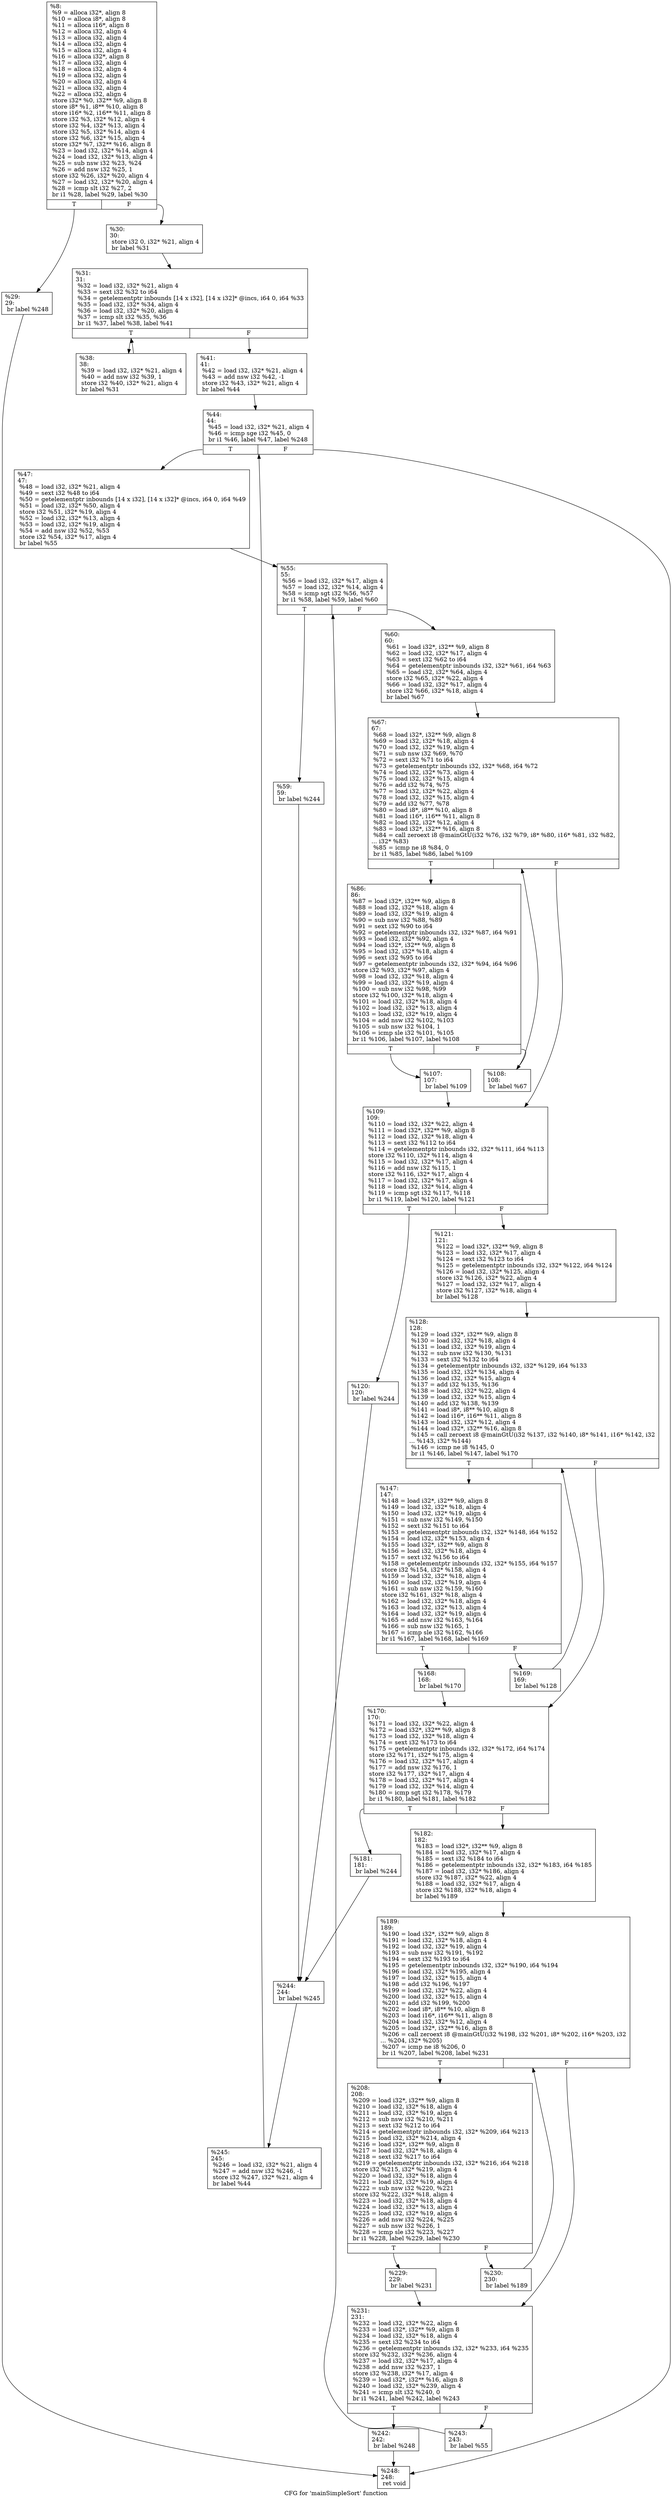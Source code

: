 digraph "CFG for 'mainSimpleSort' function" {
	label="CFG for 'mainSimpleSort' function";

	Node0xd28200 [shape=record,label="{%8:\l  %9 = alloca i32*, align 8\l  %10 = alloca i8*, align 8\l  %11 = alloca i16*, align 8\l  %12 = alloca i32, align 4\l  %13 = alloca i32, align 4\l  %14 = alloca i32, align 4\l  %15 = alloca i32, align 4\l  %16 = alloca i32*, align 8\l  %17 = alloca i32, align 4\l  %18 = alloca i32, align 4\l  %19 = alloca i32, align 4\l  %20 = alloca i32, align 4\l  %21 = alloca i32, align 4\l  %22 = alloca i32, align 4\l  store i32* %0, i32** %9, align 8\l  store i8* %1, i8** %10, align 8\l  store i16* %2, i16** %11, align 8\l  store i32 %3, i32* %12, align 4\l  store i32 %4, i32* %13, align 4\l  store i32 %5, i32* %14, align 4\l  store i32 %6, i32* %15, align 4\l  store i32* %7, i32** %16, align 8\l  %23 = load i32, i32* %14, align 4\l  %24 = load i32, i32* %13, align 4\l  %25 = sub nsw i32 %23, %24\l  %26 = add nsw i32 %25, 1\l  store i32 %26, i32* %20, align 4\l  %27 = load i32, i32* %20, align 4\l  %28 = icmp slt i32 %27, 2\l  br i1 %28, label %29, label %30\l|{<s0>T|<s1>F}}"];
	Node0xd28200:s0 -> Node0xd28010;
	Node0xd28200:s1 -> Node0xd28eb0;
	Node0xd28010 [shape=record,label="{%29:\l29:                                               \l  br label %248\l}"];
	Node0xd28010 -> Node0xd28f00;
	Node0xd28eb0 [shape=record,label="{%30:\l30:                                               \l  store i32 0, i32* %21, align 4\l  br label %31\l}"];
	Node0xd28eb0 -> Node0xd29030;
	Node0xd29030 [shape=record,label="{%31:\l31:                                               \l  %32 = load i32, i32* %21, align 4\l  %33 = sext i32 %32 to i64\l  %34 = getelementptr inbounds [14 x i32], [14 x i32]* @incs, i64 0, i64 %33\l  %35 = load i32, i32* %34, align 4\l  %36 = load i32, i32* %20, align 4\l  %37 = icmp slt i32 %35, %36\l  br i1 %37, label %38, label %41\l|{<s0>T|<s1>F}}"];
	Node0xd29030:s0 -> Node0xd29370;
	Node0xd29030:s1 -> Node0xd293c0;
	Node0xd29370 [shape=record,label="{%38:\l38:                                               \l  %39 = load i32, i32* %21, align 4\l  %40 = add nsw i32 %39, 1\l  store i32 %40, i32* %21, align 4\l  br label %31\l}"];
	Node0xd29370 -> Node0xd29030;
	Node0xd293c0 [shape=record,label="{%41:\l41:                                               \l  %42 = load i32, i32* %21, align 4\l  %43 = add nsw i32 %42, -1\l  store i32 %43, i32* %21, align 4\l  br label %44\l}"];
	Node0xd293c0 -> Node0xd297a0;
	Node0xd297a0 [shape=record,label="{%44:\l44:                                               \l  %45 = load i32, i32* %21, align 4\l  %46 = icmp sge i32 %45, 0\l  br i1 %46, label %47, label %248\l|{<s0>T|<s1>F}}"];
	Node0xd297a0:s0 -> Node0xd29920;
	Node0xd297a0:s1 -> Node0xd28f00;
	Node0xd29920 [shape=record,label="{%47:\l47:                                               \l  %48 = load i32, i32* %21, align 4\l  %49 = sext i32 %48 to i64\l  %50 = getelementptr inbounds [14 x i32], [14 x i32]* @incs, i64 0, i64 %49\l  %51 = load i32, i32* %50, align 4\l  store i32 %51, i32* %19, align 4\l  %52 = load i32, i32* %13, align 4\l  %53 = load i32, i32* %19, align 4\l  %54 = add nsw i32 %52, %53\l  store i32 %54, i32* %17, align 4\l  br label %55\l}"];
	Node0xd29920 -> Node0xd29df0;
	Node0xd29df0 [shape=record,label="{%55:\l55:                                               \l  %56 = load i32, i32* %17, align 4\l  %57 = load i32, i32* %14, align 4\l  %58 = icmp sgt i32 %56, %57\l  br i1 %58, label %59, label %60\l|{<s0>T|<s1>F}}"];
	Node0xd29df0:s0 -> Node0xd29fd0;
	Node0xd29df0:s1 -> Node0xd2c330;
	Node0xd29fd0 [shape=record,label="{%59:\l59:                                               \l  br label %244\l}"];
	Node0xd29fd0 -> Node0xd2c410;
	Node0xd2c330 [shape=record,label="{%60:\l60:                                               \l  %61 = load i32*, i32** %9, align 8\l  %62 = load i32, i32* %17, align 4\l  %63 = sext i32 %62 to i64\l  %64 = getelementptr inbounds i32, i32* %61, i64 %63\l  %65 = load i32, i32* %64, align 4\l  store i32 %65, i32* %22, align 4\l  %66 = load i32, i32* %17, align 4\l  store i32 %66, i32* %18, align 4\l  br label %67\l}"];
	Node0xd2c330 -> Node0xd2c820;
	Node0xd2c820 [shape=record,label="{%67:\l67:                                               \l  %68 = load i32*, i32** %9, align 8\l  %69 = load i32, i32* %18, align 4\l  %70 = load i32, i32* %19, align 4\l  %71 = sub nsw i32 %69, %70\l  %72 = sext i32 %71 to i64\l  %73 = getelementptr inbounds i32, i32* %68, i64 %72\l  %74 = load i32, i32* %73, align 4\l  %75 = load i32, i32* %15, align 4\l  %76 = add i32 %74, %75\l  %77 = load i32, i32* %22, align 4\l  %78 = load i32, i32* %15, align 4\l  %79 = add i32 %77, %78\l  %80 = load i8*, i8** %10, align 8\l  %81 = load i16*, i16** %11, align 8\l  %82 = load i32, i32* %12, align 4\l  %83 = load i32*, i32** %16, align 8\l  %84 = call zeroext i8 @mainGtU(i32 %76, i32 %79, i8* %80, i16* %81, i32 %82,\l... i32* %83)\l  %85 = icmp ne i8 %84, 0\l  br i1 %85, label %86, label %109\l|{<s0>T|<s1>F}}"];
	Node0xd2c820:s0 -> Node0xa46f40;
	Node0xd2c820:s1 -> Node0xa46f90;
	Node0xa46f40 [shape=record,label="{%86:\l86:                                               \l  %87 = load i32*, i32** %9, align 8\l  %88 = load i32, i32* %18, align 4\l  %89 = load i32, i32* %19, align 4\l  %90 = sub nsw i32 %88, %89\l  %91 = sext i32 %90 to i64\l  %92 = getelementptr inbounds i32, i32* %87, i64 %91\l  %93 = load i32, i32* %92, align 4\l  %94 = load i32*, i32** %9, align 8\l  %95 = load i32, i32* %18, align 4\l  %96 = sext i32 %95 to i64\l  %97 = getelementptr inbounds i32, i32* %94, i64 %96\l  store i32 %93, i32* %97, align 4\l  %98 = load i32, i32* %18, align 4\l  %99 = load i32, i32* %19, align 4\l  %100 = sub nsw i32 %98, %99\l  store i32 %100, i32* %18, align 4\l  %101 = load i32, i32* %18, align 4\l  %102 = load i32, i32* %13, align 4\l  %103 = load i32, i32* %19, align 4\l  %104 = add nsw i32 %102, %103\l  %105 = sub nsw i32 %104, 1\l  %106 = icmp sle i32 %101, %105\l  br i1 %106, label %107, label %108\l|{<s0>T|<s1>F}}"];
	Node0xa46f40:s0 -> Node0xa479c0;
	Node0xa46f40:s1 -> Node0xa47a10;
	Node0xa479c0 [shape=record,label="{%107:\l107:                                              \l  br label %109\l}"];
	Node0xa479c0 -> Node0xa46f90;
	Node0xa47a10 [shape=record,label="{%108:\l108:                                              \l  br label %67\l}"];
	Node0xa47a10 -> Node0xd2c820;
	Node0xa46f90 [shape=record,label="{%109:\l109:                                              \l  %110 = load i32, i32* %22, align 4\l  %111 = load i32*, i32** %9, align 8\l  %112 = load i32, i32* %18, align 4\l  %113 = sext i32 %112 to i64\l  %114 = getelementptr inbounds i32, i32* %111, i64 %113\l  store i32 %110, i32* %114, align 4\l  %115 = load i32, i32* %17, align 4\l  %116 = add nsw i32 %115, 1\l  store i32 %116, i32* %17, align 4\l  %117 = load i32, i32* %17, align 4\l  %118 = load i32, i32* %14, align 4\l  %119 = icmp sgt i32 %117, %118\l  br i1 %119, label %120, label %121\l|{<s0>T|<s1>F}}"];
	Node0xa46f90:s0 -> Node0xd2f3c0;
	Node0xa46f90:s1 -> Node0xd2f410;
	Node0xd2f3c0 [shape=record,label="{%120:\l120:                                              \l  br label %244\l}"];
	Node0xd2f3c0 -> Node0xd2c410;
	Node0xd2f410 [shape=record,label="{%121:\l121:                                              \l  %122 = load i32*, i32** %9, align 8\l  %123 = load i32, i32* %17, align 4\l  %124 = sext i32 %123 to i64\l  %125 = getelementptr inbounds i32, i32* %122, i64 %124\l  %126 = load i32, i32* %125, align 4\l  store i32 %126, i32* %22, align 4\l  %127 = load i32, i32* %17, align 4\l  store i32 %127, i32* %18, align 4\l  br label %128\l}"];
	Node0xd2f410 -> Node0xd2f8b0;
	Node0xd2f8b0 [shape=record,label="{%128:\l128:                                              \l  %129 = load i32*, i32** %9, align 8\l  %130 = load i32, i32* %18, align 4\l  %131 = load i32, i32* %19, align 4\l  %132 = sub nsw i32 %130, %131\l  %133 = sext i32 %132 to i64\l  %134 = getelementptr inbounds i32, i32* %129, i64 %133\l  %135 = load i32, i32* %134, align 4\l  %136 = load i32, i32* %15, align 4\l  %137 = add i32 %135, %136\l  %138 = load i32, i32* %22, align 4\l  %139 = load i32, i32* %15, align 4\l  %140 = add i32 %138, %139\l  %141 = load i8*, i8** %10, align 8\l  %142 = load i16*, i16** %11, align 8\l  %143 = load i32, i32* %12, align 4\l  %144 = load i32*, i32** %16, align 8\l  %145 = call zeroext i8 @mainGtU(i32 %137, i32 %140, i8* %141, i16* %142, i32\l... %143, i32* %144)\l  %146 = icmp ne i8 %145, 0\l  br i1 %146, label %147, label %170\l|{<s0>T|<s1>F}}"];
	Node0xd2f8b0:s0 -> Node0xd30980;
	Node0xd2f8b0:s1 -> Node0xd309d0;
	Node0xd30980 [shape=record,label="{%147:\l147:                                              \l  %148 = load i32*, i32** %9, align 8\l  %149 = load i32, i32* %18, align 4\l  %150 = load i32, i32* %19, align 4\l  %151 = sub nsw i32 %149, %150\l  %152 = sext i32 %151 to i64\l  %153 = getelementptr inbounds i32, i32* %148, i64 %152\l  %154 = load i32, i32* %153, align 4\l  %155 = load i32*, i32** %9, align 8\l  %156 = load i32, i32* %18, align 4\l  %157 = sext i32 %156 to i64\l  %158 = getelementptr inbounds i32, i32* %155, i64 %157\l  store i32 %154, i32* %158, align 4\l  %159 = load i32, i32* %18, align 4\l  %160 = load i32, i32* %19, align 4\l  %161 = sub nsw i32 %159, %160\l  store i32 %161, i32* %18, align 4\l  %162 = load i32, i32* %18, align 4\l  %163 = load i32, i32* %13, align 4\l  %164 = load i32, i32* %19, align 4\l  %165 = add nsw i32 %163, %164\l  %166 = sub nsw i32 %165, 1\l  %167 = icmp sle i32 %162, %166\l  br i1 %167, label %168, label %169\l|{<s0>T|<s1>F}}"];
	Node0xd30980:s0 -> Node0xd313c0;
	Node0xd30980:s1 -> Node0xd31410;
	Node0xd313c0 [shape=record,label="{%168:\l168:                                              \l  br label %170\l}"];
	Node0xd313c0 -> Node0xd309d0;
	Node0xd31410 [shape=record,label="{%169:\l169:                                              \l  br label %128\l}"];
	Node0xd31410 -> Node0xd2f8b0;
	Node0xd309d0 [shape=record,label="{%170:\l170:                                              \l  %171 = load i32, i32* %22, align 4\l  %172 = load i32*, i32** %9, align 8\l  %173 = load i32, i32* %18, align 4\l  %174 = sext i32 %173 to i64\l  %175 = getelementptr inbounds i32, i32* %172, i64 %174\l  store i32 %171, i32* %175, align 4\l  %176 = load i32, i32* %17, align 4\l  %177 = add nsw i32 %176, 1\l  store i32 %177, i32* %17, align 4\l  %178 = load i32, i32* %17, align 4\l  %179 = load i32, i32* %14, align 4\l  %180 = icmp sgt i32 %178, %179\l  br i1 %180, label %181, label %182\l|{<s0>T|<s1>F}}"];
	Node0xd309d0:s0 -> Node0xd31ab0;
	Node0xd309d0:s1 -> Node0xd31b00;
	Node0xd31ab0 [shape=record,label="{%181:\l181:                                              \l  br label %244\l}"];
	Node0xd31ab0 -> Node0xd2c410;
	Node0xd31b00 [shape=record,label="{%182:\l182:                                              \l  %183 = load i32*, i32** %9, align 8\l  %184 = load i32, i32* %17, align 4\l  %185 = sext i32 %184 to i64\l  %186 = getelementptr inbounds i32, i32* %183, i64 %185\l  %187 = load i32, i32* %186, align 4\l  store i32 %187, i32* %22, align 4\l  %188 = load i32, i32* %17, align 4\l  store i32 %188, i32* %18, align 4\l  br label %189\l}"];
	Node0xd31b00 -> Node0xd31fa0;
	Node0xd31fa0 [shape=record,label="{%189:\l189:                                              \l  %190 = load i32*, i32** %9, align 8\l  %191 = load i32, i32* %18, align 4\l  %192 = load i32, i32* %19, align 4\l  %193 = sub nsw i32 %191, %192\l  %194 = sext i32 %193 to i64\l  %195 = getelementptr inbounds i32, i32* %190, i64 %194\l  %196 = load i32, i32* %195, align 4\l  %197 = load i32, i32* %15, align 4\l  %198 = add i32 %196, %197\l  %199 = load i32, i32* %22, align 4\l  %200 = load i32, i32* %15, align 4\l  %201 = add i32 %199, %200\l  %202 = load i8*, i8** %10, align 8\l  %203 = load i16*, i16** %11, align 8\l  %204 = load i32, i32* %12, align 4\l  %205 = load i32*, i32** %16, align 8\l  %206 = call zeroext i8 @mainGtU(i32 %198, i32 %201, i8* %202, i16* %203, i32\l... %204, i32* %205)\l  %207 = icmp ne i8 %206, 0\l  br i1 %207, label %208, label %231\l|{<s0>T|<s1>F}}"];
	Node0xd31fa0:s0 -> Node0xd32890;
	Node0xd31fa0:s1 -> Node0xd328e0;
	Node0xd32890 [shape=record,label="{%208:\l208:                                              \l  %209 = load i32*, i32** %9, align 8\l  %210 = load i32, i32* %18, align 4\l  %211 = load i32, i32* %19, align 4\l  %212 = sub nsw i32 %210, %211\l  %213 = sext i32 %212 to i64\l  %214 = getelementptr inbounds i32, i32* %209, i64 %213\l  %215 = load i32, i32* %214, align 4\l  %216 = load i32*, i32** %9, align 8\l  %217 = load i32, i32* %18, align 4\l  %218 = sext i32 %217 to i64\l  %219 = getelementptr inbounds i32, i32* %216, i64 %218\l  store i32 %215, i32* %219, align 4\l  %220 = load i32, i32* %18, align 4\l  %221 = load i32, i32* %19, align 4\l  %222 = sub nsw i32 %220, %221\l  store i32 %222, i32* %18, align 4\l  %223 = load i32, i32* %18, align 4\l  %224 = load i32, i32* %13, align 4\l  %225 = load i32, i32* %19, align 4\l  %226 = add nsw i32 %224, %225\l  %227 = sub nsw i32 %226, 1\l  %228 = icmp sle i32 %223, %227\l  br i1 %228, label %229, label %230\l|{<s0>T|<s1>F}}"];
	Node0xd32890:s0 -> Node0xd332d0;
	Node0xd32890:s1 -> Node0xd33320;
	Node0xd332d0 [shape=record,label="{%229:\l229:                                              \l  br label %231\l}"];
	Node0xd332d0 -> Node0xd328e0;
	Node0xd33320 [shape=record,label="{%230:\l230:                                              \l  br label %189\l}"];
	Node0xd33320 -> Node0xd31fa0;
	Node0xd328e0 [shape=record,label="{%231:\l231:                                              \l  %232 = load i32, i32* %22, align 4\l  %233 = load i32*, i32** %9, align 8\l  %234 = load i32, i32* %18, align 4\l  %235 = sext i32 %234 to i64\l  %236 = getelementptr inbounds i32, i32* %233, i64 %235\l  store i32 %232, i32* %236, align 4\l  %237 = load i32, i32* %17, align 4\l  %238 = add nsw i32 %237, 1\l  store i32 %238, i32* %17, align 4\l  %239 = load i32*, i32** %16, align 8\l  %240 = load i32, i32* %239, align 4\l  %241 = icmp slt i32 %240, 0\l  br i1 %241, label %242, label %243\l|{<s0>T|<s1>F}}"];
	Node0xd328e0:s0 -> Node0xd339c0;
	Node0xd328e0:s1 -> Node0xd33a10;
	Node0xd339c0 [shape=record,label="{%242:\l242:                                              \l  br label %248\l}"];
	Node0xd339c0 -> Node0xd28f00;
	Node0xd33a10 [shape=record,label="{%243:\l243:                                              \l  br label %55\l}"];
	Node0xd33a10 -> Node0xd29df0;
	Node0xd2c410 [shape=record,label="{%244:\l244:                                              \l  br label %245\l}"];
	Node0xd2c410 -> Node0xd33bb0;
	Node0xd33bb0 [shape=record,label="{%245:\l245:                                              \l  %246 = load i32, i32* %21, align 4\l  %247 = add nsw i32 %246, -1\l  store i32 %247, i32* %21, align 4\l  br label %44\l}"];
	Node0xd33bb0 -> Node0xd297a0;
	Node0xd28f00 [shape=record,label="{%248:\l248:                                              \l  ret void\l}"];
}
